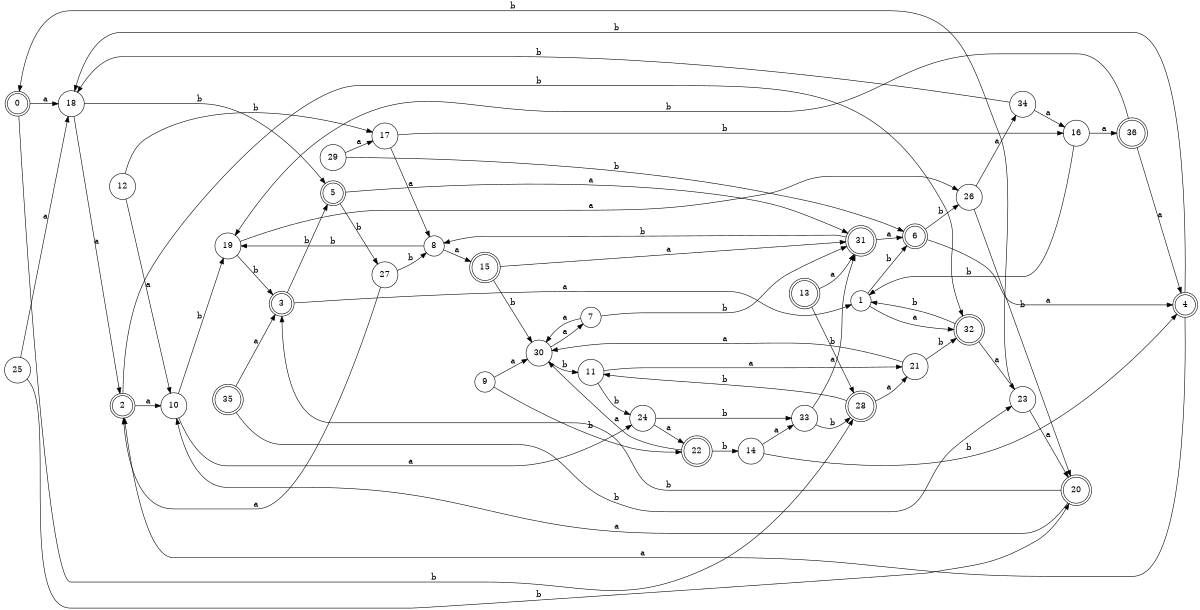 digraph n30_4 {
__start0 [label="" shape="none"];

rankdir=LR;
size="8,5";

s0 [style="rounded,filled", color="black", fillcolor="white" shape="doublecircle", label="0"];
s1 [style="filled", color="black", fillcolor="white" shape="circle", label="1"];
s2 [style="rounded,filled", color="black", fillcolor="white" shape="doublecircle", label="2"];
s3 [style="rounded,filled", color="black", fillcolor="white" shape="doublecircle", label="3"];
s4 [style="rounded,filled", color="black", fillcolor="white" shape="doublecircle", label="4"];
s5 [style="rounded,filled", color="black", fillcolor="white" shape="doublecircle", label="5"];
s6 [style="rounded,filled", color="black", fillcolor="white" shape="doublecircle", label="6"];
s7 [style="filled", color="black", fillcolor="white" shape="circle", label="7"];
s8 [style="filled", color="black", fillcolor="white" shape="circle", label="8"];
s9 [style="filled", color="black", fillcolor="white" shape="circle", label="9"];
s10 [style="filled", color="black", fillcolor="white" shape="circle", label="10"];
s11 [style="filled", color="black", fillcolor="white" shape="circle", label="11"];
s12 [style="filled", color="black", fillcolor="white" shape="circle", label="12"];
s13 [style="rounded,filled", color="black", fillcolor="white" shape="doublecircle", label="13"];
s14 [style="filled", color="black", fillcolor="white" shape="circle", label="14"];
s15 [style="rounded,filled", color="black", fillcolor="white" shape="doublecircle", label="15"];
s16 [style="filled", color="black", fillcolor="white" shape="circle", label="16"];
s17 [style="filled", color="black", fillcolor="white" shape="circle", label="17"];
s18 [style="filled", color="black", fillcolor="white" shape="circle", label="18"];
s19 [style="filled", color="black", fillcolor="white" shape="circle", label="19"];
s20 [style="rounded,filled", color="black", fillcolor="white" shape="doublecircle", label="20"];
s21 [style="filled", color="black", fillcolor="white" shape="circle", label="21"];
s22 [style="rounded,filled", color="black", fillcolor="white" shape="doublecircle", label="22"];
s23 [style="filled", color="black", fillcolor="white" shape="circle", label="23"];
s24 [style="filled", color="black", fillcolor="white" shape="circle", label="24"];
s25 [style="filled", color="black", fillcolor="white" shape="circle", label="25"];
s26 [style="filled", color="black", fillcolor="white" shape="circle", label="26"];
s27 [style="filled", color="black", fillcolor="white" shape="circle", label="27"];
s28 [style="rounded,filled", color="black", fillcolor="white" shape="doublecircle", label="28"];
s29 [style="filled", color="black", fillcolor="white" shape="circle", label="29"];
s30 [style="filled", color="black", fillcolor="white" shape="circle", label="30"];
s31 [style="rounded,filled", color="black", fillcolor="white" shape="doublecircle", label="31"];
s32 [style="rounded,filled", color="black", fillcolor="white" shape="doublecircle", label="32"];
s33 [style="filled", color="black", fillcolor="white" shape="circle", label="33"];
s34 [style="filled", color="black", fillcolor="white" shape="circle", label="34"];
s35 [style="rounded,filled", color="black", fillcolor="white" shape="doublecircle", label="35"];
s36 [style="rounded,filled", color="black", fillcolor="white" shape="doublecircle", label="36"];
s0 -> s18 [label="a"];
s0 -> s28 [label="b"];
s1 -> s32 [label="a"];
s1 -> s6 [label="b"];
s2 -> s10 [label="a"];
s2 -> s32 [label="b"];
s3 -> s1 [label="a"];
s3 -> s5 [label="b"];
s4 -> s2 [label="a"];
s4 -> s18 [label="b"];
s5 -> s31 [label="a"];
s5 -> s27 [label="b"];
s6 -> s4 [label="a"];
s6 -> s26 [label="b"];
s7 -> s30 [label="a"];
s7 -> s31 [label="b"];
s8 -> s15 [label="a"];
s8 -> s19 [label="b"];
s9 -> s30 [label="a"];
s9 -> s22 [label="b"];
s10 -> s24 [label="a"];
s10 -> s19 [label="b"];
s11 -> s21 [label="a"];
s11 -> s24 [label="b"];
s12 -> s10 [label="a"];
s12 -> s17 [label="b"];
s13 -> s31 [label="a"];
s13 -> s28 [label="b"];
s14 -> s33 [label="a"];
s14 -> s4 [label="b"];
s15 -> s31 [label="a"];
s15 -> s30 [label="b"];
s16 -> s36 [label="a"];
s16 -> s1 [label="b"];
s17 -> s8 [label="a"];
s17 -> s16 [label="b"];
s18 -> s2 [label="a"];
s18 -> s5 [label="b"];
s19 -> s26 [label="a"];
s19 -> s3 [label="b"];
s20 -> s10 [label="a"];
s20 -> s3 [label="b"];
s21 -> s30 [label="a"];
s21 -> s32 [label="b"];
s22 -> s30 [label="a"];
s22 -> s14 [label="b"];
s23 -> s20 [label="a"];
s23 -> s0 [label="b"];
s24 -> s22 [label="a"];
s24 -> s33 [label="b"];
s25 -> s18 [label="a"];
s25 -> s20 [label="b"];
s26 -> s34 [label="a"];
s26 -> s20 [label="b"];
s27 -> s2 [label="a"];
s27 -> s8 [label="b"];
s28 -> s21 [label="a"];
s28 -> s11 [label="b"];
s29 -> s17 [label="a"];
s29 -> s6 [label="b"];
s30 -> s7 [label="a"];
s30 -> s11 [label="b"];
s31 -> s6 [label="a"];
s31 -> s8 [label="b"];
s32 -> s23 [label="a"];
s32 -> s1 [label="b"];
s33 -> s31 [label="a"];
s33 -> s28 [label="b"];
s34 -> s16 [label="a"];
s34 -> s18 [label="b"];
s35 -> s3 [label="a"];
s35 -> s23 [label="b"];
s36 -> s4 [label="a"];
s36 -> s19 [label="b"];

}
